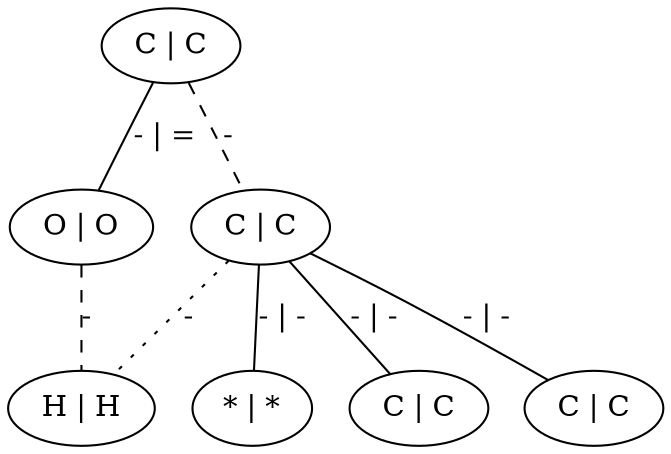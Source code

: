 graph G {
	0 [ label="C | C" ]
	1 [ label="O | O" ]
	2 [ label="C | C" ]
	3 [ label="H | H" ]
	4 [ label="* | *" ]
	5 [ label="C | C" ]
	6 [ label="C | C" ]
	0 -- 1 [ label="- | =" ]
	0 -- 2 [ style=dashed label="-" ]
	1 -- 3 [ style=dashed label="-" ]
	2 -- 3 [ style=dotted label="-" ]
	2 -- 4 [ label="- | -" ]
	2 -- 5 [ label="- | -" ]
	2 -- 6 [ label="- | -" ]
}

